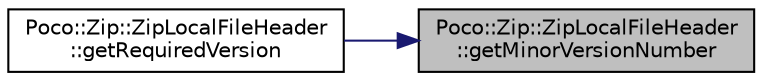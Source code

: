 digraph "Poco::Zip::ZipLocalFileHeader::getMinorVersionNumber"
{
 // LATEX_PDF_SIZE
  edge [fontname="Helvetica",fontsize="10",labelfontname="Helvetica",labelfontsize="10"];
  node [fontname="Helvetica",fontsize="10",shape=record];
  rankdir="RL";
  Node1 [label="Poco::Zip::ZipLocalFileHeader\l::getMinorVersionNumber",height=0.2,width=0.4,color="black", fillcolor="grey75", style="filled", fontcolor="black",tooltip=" "];
  Node1 -> Node2 [dir="back",color="midnightblue",fontsize="10",style="solid",fontname="Helvetica"];
  Node2 [label="Poco::Zip::ZipLocalFileHeader\l::getRequiredVersion",height=0.2,width=0.4,color="black", fillcolor="white", style="filled",URL="$classPoco_1_1Zip_1_1ZipLocalFileHeader.html#ad2b9854a19419f78e960d8a827ffae58",tooltip=" "];
}
